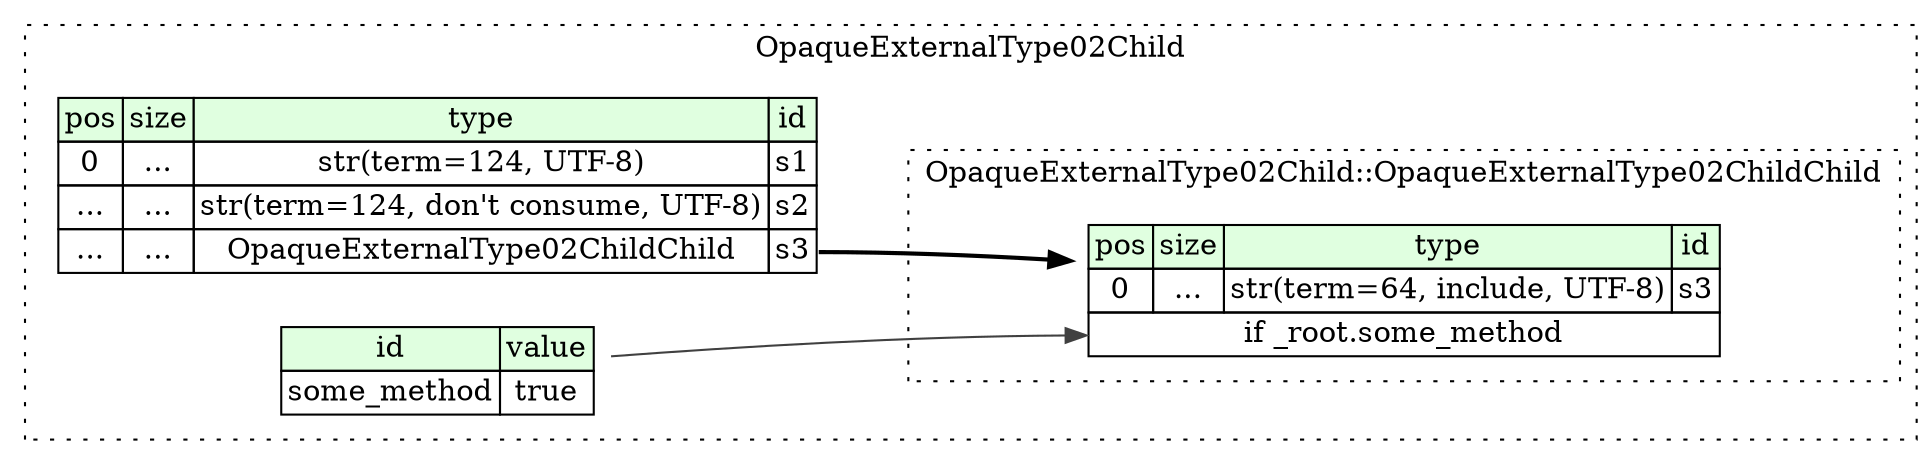 digraph {
	rankdir=LR;
	node [shape=plaintext];
	subgraph cluster__opaque_external_type_02_child {
		label="OpaqueExternalType02Child";
		graph[style=dotted];

		opaque_external_type_02_child__seq [label=<<TABLE BORDER="0" CELLBORDER="1" CELLSPACING="0">
			<TR><TD BGCOLOR="#E0FFE0">pos</TD><TD BGCOLOR="#E0FFE0">size</TD><TD BGCOLOR="#E0FFE0">type</TD><TD BGCOLOR="#E0FFE0">id</TD></TR>
			<TR><TD PORT="s1_pos">0</TD><TD PORT="s1_size">...</TD><TD>str(term=124, UTF-8)</TD><TD PORT="s1_type">s1</TD></TR>
			<TR><TD PORT="s2_pos">...</TD><TD PORT="s2_size">...</TD><TD>str(term=124, don't consume, UTF-8)</TD><TD PORT="s2_type">s2</TD></TR>
			<TR><TD PORT="s3_pos">...</TD><TD PORT="s3_size">...</TD><TD>OpaqueExternalType02ChildChild</TD><TD PORT="s3_type">s3</TD></TR>
		</TABLE>>];
		opaque_external_type_02_child__inst__some_method [label=<<TABLE BORDER="0" CELLBORDER="1" CELLSPACING="0">
			<TR><TD BGCOLOR="#E0FFE0">id</TD><TD BGCOLOR="#E0FFE0">value</TD></TR>
			<TR><TD>some_method</TD><TD>true</TD></TR>
		</TABLE>>];
		subgraph cluster__opaque_external_type_02_child_child {
			label="OpaqueExternalType02Child::OpaqueExternalType02ChildChild";
			graph[style=dotted];

			opaque_external_type_02_child_child__seq [label=<<TABLE BORDER="0" CELLBORDER="1" CELLSPACING="0">
				<TR><TD BGCOLOR="#E0FFE0">pos</TD><TD BGCOLOR="#E0FFE0">size</TD><TD BGCOLOR="#E0FFE0">type</TD><TD BGCOLOR="#E0FFE0">id</TD></TR>
				<TR><TD PORT="s3_pos">0</TD><TD PORT="s3_size">...</TD><TD>str(term=64, include, UTF-8)</TD><TD PORT="s3_type">s3</TD></TR>
				<TR><TD COLSPAN="4" PORT="s3__if">if _root.some_method</TD></TR>
			</TABLE>>];
		}
	}
	opaque_external_type_02_child__seq:s3_type -> opaque_external_type_02_child_child__seq [style=bold];
	opaque_external_type_02_child__inst__some_method:some_method_type -> opaque_external_type_02_child_child__seq:s3__if [color="#404040"];
}
